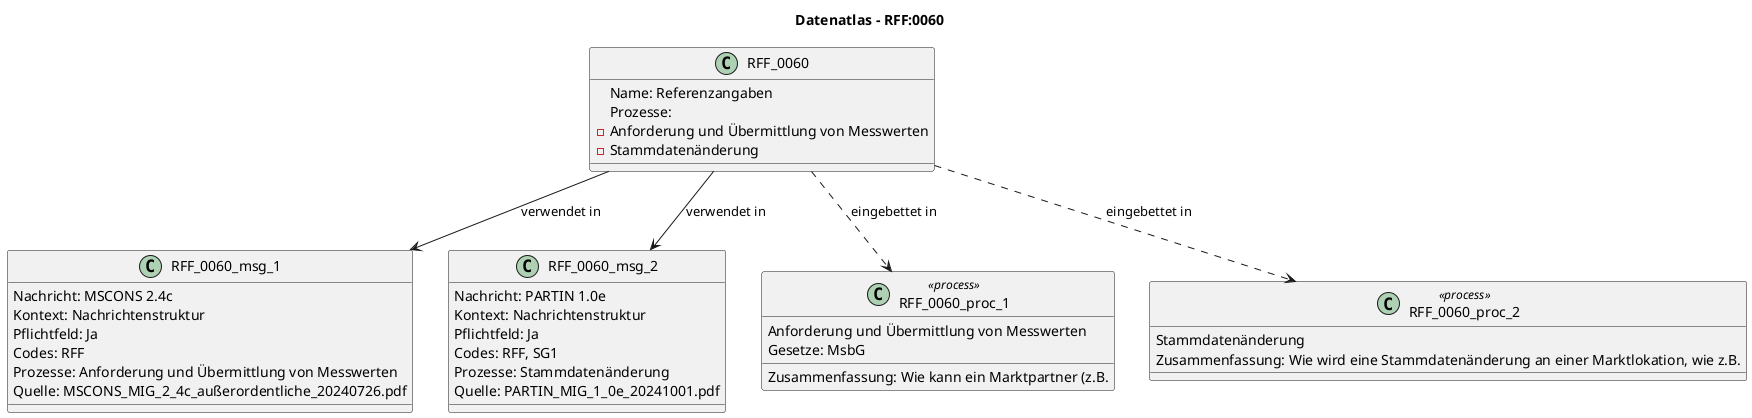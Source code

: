 @startuml
title Datenatlas – RFF:0060
class RFF_0060 {
  Name: Referenzangaben
  Prozesse:
    - Anforderung und Übermittlung von Messwerten
    - Stammdatenänderung
}
class RFF_0060_msg_1 {
  Nachricht: MSCONS 2.4c
  Kontext: Nachrichtenstruktur
  Pflichtfeld: Ja
  Codes: RFF
  Prozesse: Anforderung und Übermittlung von Messwerten
  Quelle: MSCONS_MIG_2_4c_außerordentliche_20240726.pdf
}
RFF_0060 --> RFF_0060_msg_1 : verwendet in
class RFF_0060_msg_2 {
  Nachricht: PARTIN 1.0e
  Kontext: Nachrichtenstruktur
  Pflichtfeld: Ja
  Codes: RFF, SG1
  Prozesse: Stammdatenänderung
  Quelle: PARTIN_MIG_1_0e_20241001.pdf
}
RFF_0060 --> RFF_0060_msg_2 : verwendet in
class RFF_0060_proc_1 <<process>> {
  Anforderung und Übermittlung von Messwerten
  Gesetze: MsbG
  Zusammenfassung: Wie kann ein Marktpartner (z.B.
}
RFF_0060 ..> RFF_0060_proc_1 : eingebettet in
class RFF_0060_proc_2 <<process>> {
  Stammdatenänderung
  Zusammenfassung: Wie wird eine Stammdatenänderung an einer Marktlokation, wie z.B.
}
RFF_0060 ..> RFF_0060_proc_2 : eingebettet in
@enduml